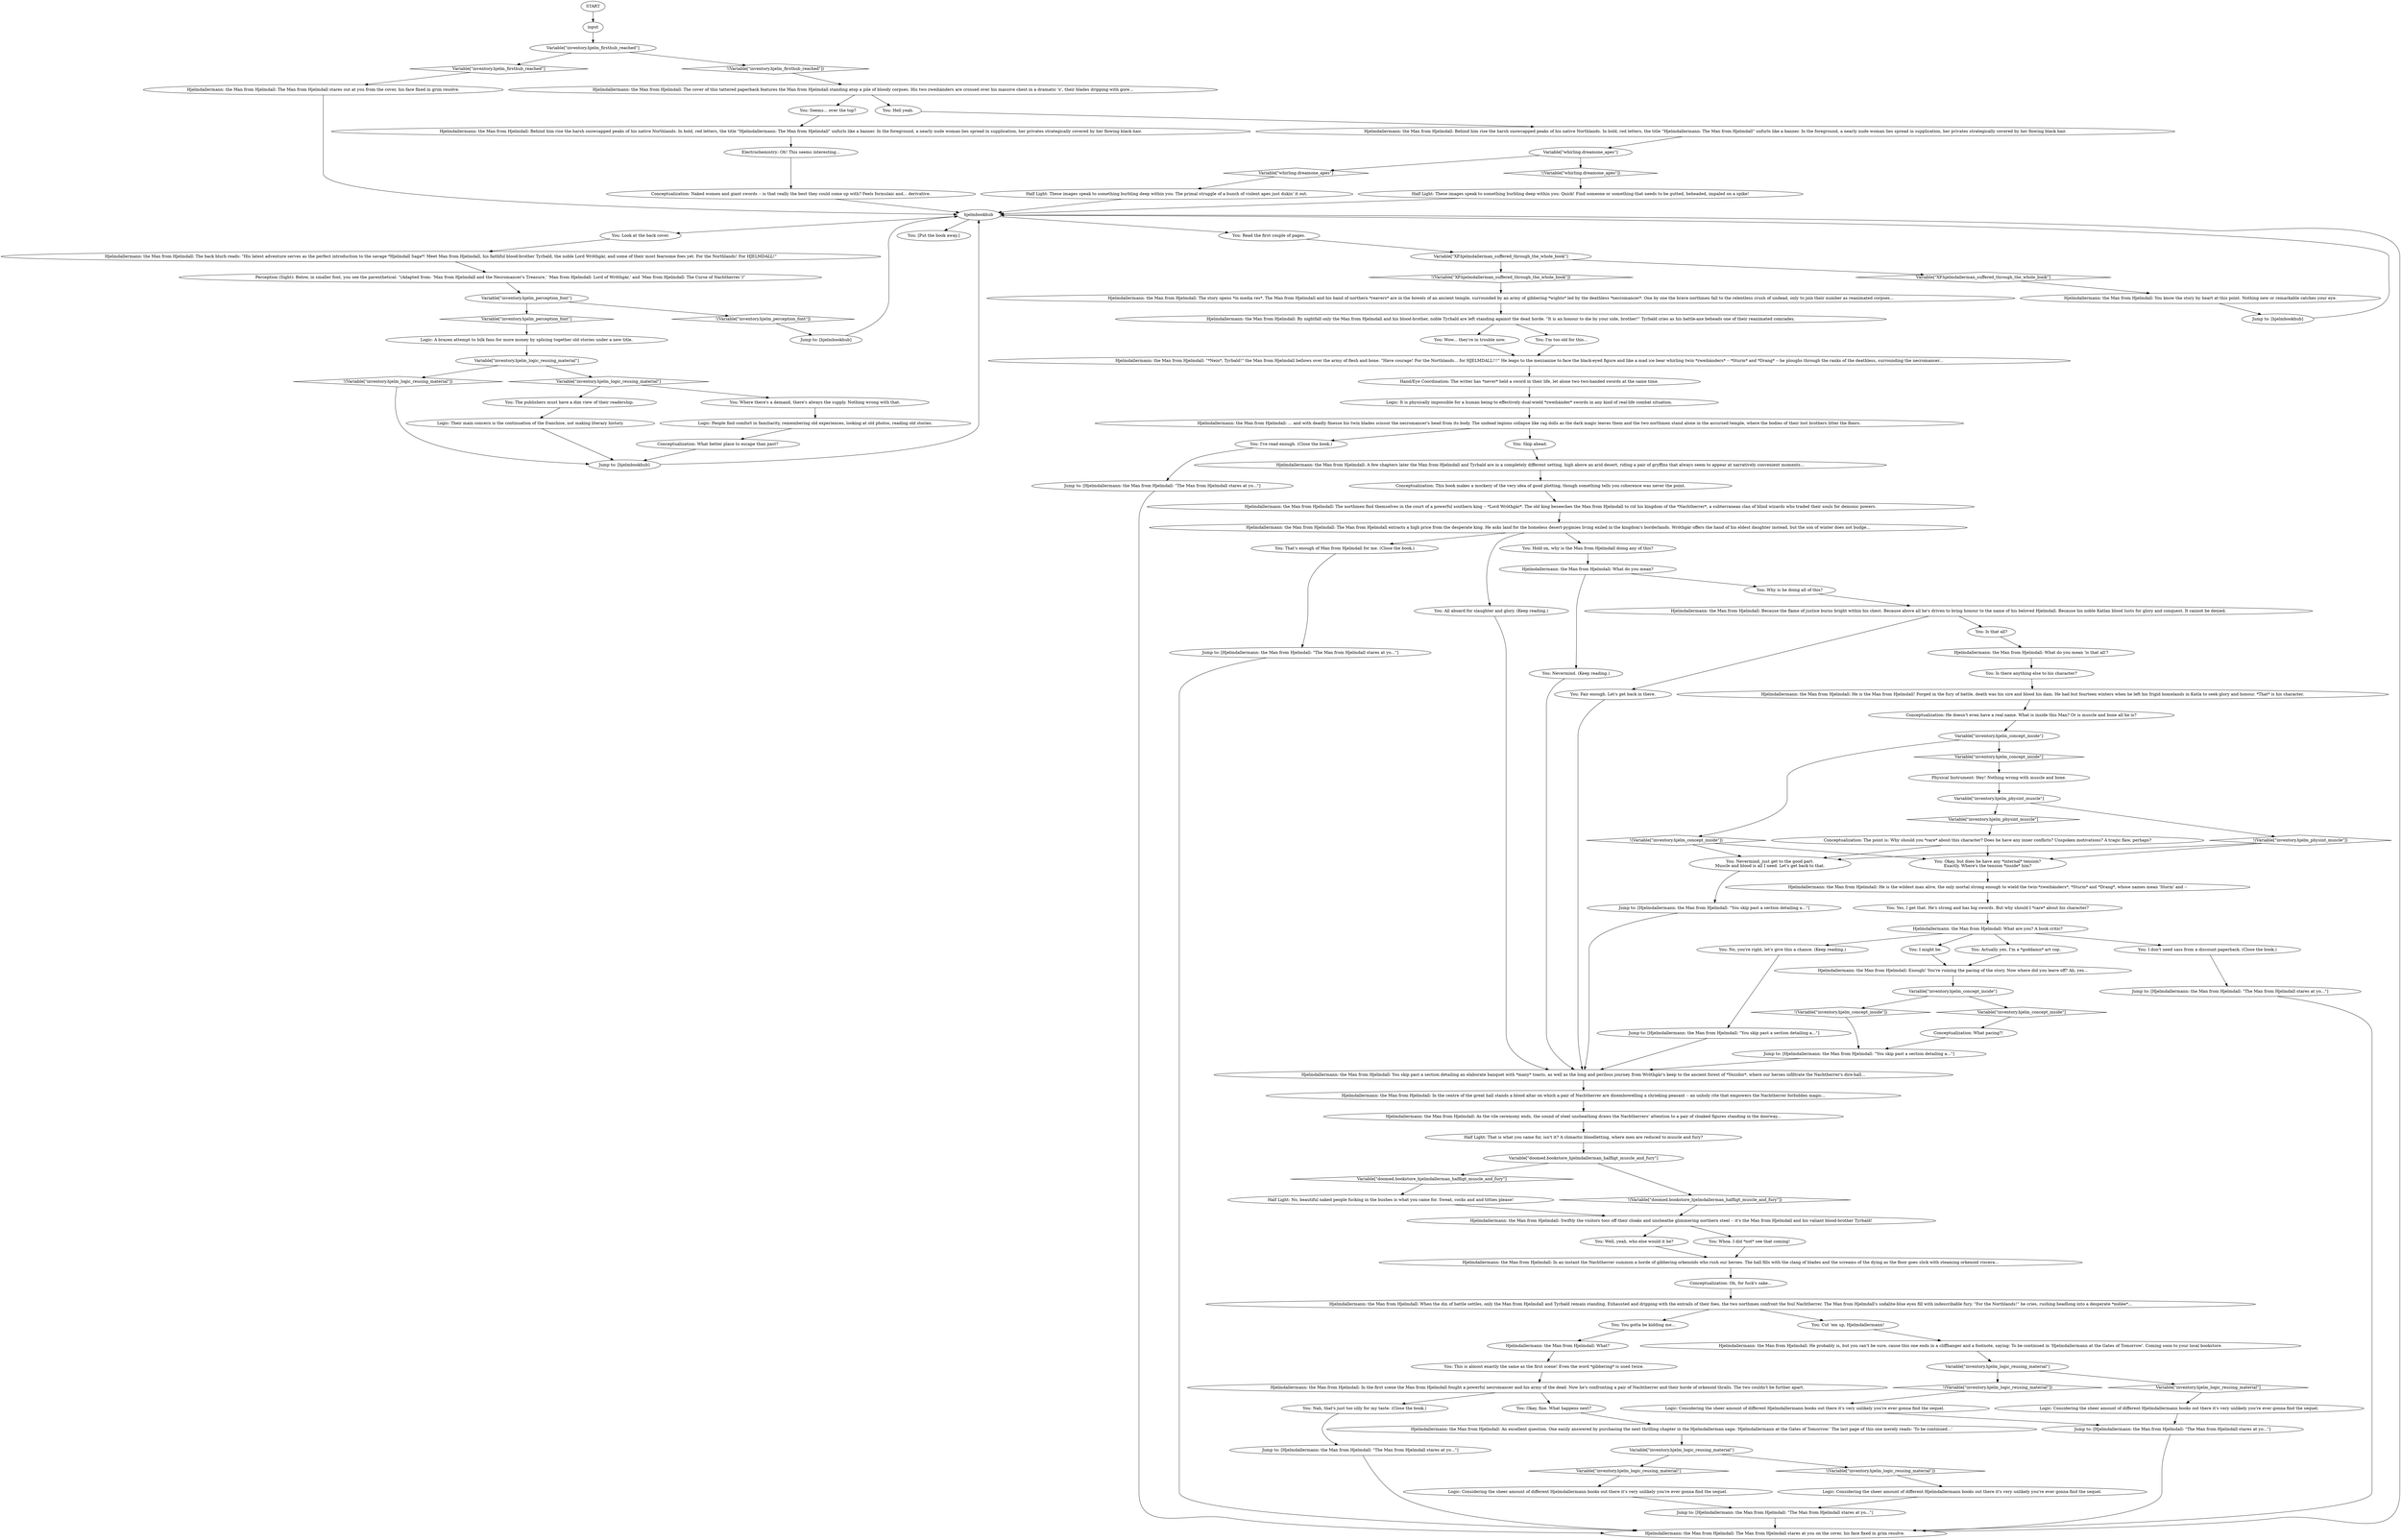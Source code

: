# INVENTORY / HJELMDALLERMANN
# Hjelmdallermann: the Man from Hjelmdall. A latter introductory book for beginners.
# ==================================================
digraph G {
	  0 [label="START"];
	  1 [label="input"];
	  2 [label="Logic: Considering the sheer amount of different Hjelmdallermann books out there it's very unlikely you're ever gonna find the sequel."];
	  3 [label="Logic: Considering the sheer amount of different Hjelmdallermann books out there it's very unlikely you're ever gonna find the sequel."];
	  4 [label="Hjelmdallermann: the Man from Hjelmdall: In the first scene the Man from Hjelmdall fought a powerful necromancer and his army of the dead. Now he's confronting a pair of Nachtherrer and their horde of orkenoid thralls. The two couldn't be further apart."];
	  5 [label="Variable[\"inventory.hjelm_concept_inside\"]"];
	  6 [label="Variable[\"inventory.hjelm_concept_inside\"]", shape=diamond];
	  7 [label="!(Variable[\"inventory.hjelm_concept_inside\"])", shape=diamond];
	  8 [label="Jump to: [Hjelmdallermann: the Man from Hjelmdall: \"You skip past a section detailing a...\"]"];
	  9 [label="You: Look at the back cover."];
	  10 [label="Jump to: [Hjelmdallermann: the Man from Hjelmdall: \"The Man from Hjelmdall stares at yo...\"]"];
	  11 [label="Half Light: These images speak to something burbling deep within you: The primal struggle of a bunch of violent apes just dukin' it out."];
	  12 [label="Half Light: That is what you came for, isn't it? A climactic bloodletting, where men are reduced to muscle and fury?"];
	  13 [label="Hjelmdallermann: the Man from Hjelmdall: A few chapters later the Man from Hjelmdall and Tyrbald are in a completely different setting, high above an arid desert, riding a pair of gryffins that always seem to appear at narratively convenient moments..."];
	  14 [label="Hjelmdallermann: the Man from Hjelmdall: He is the Man from Hjelmdall! Forged in the fury of battle, death was his sire and blood his dam. He had but fourteen winters when he left his frigid homelands in Katla to seek glory and honour. *That* is his character."];
	  15 [label="You: Okay, but does he have any *internal* tension?\nExactly. Where's the tension *inside* him?"];
	  16 [label="Hjelmdallermann: the Man from Hjelmdall: You skip past a section detailing an elaborate banquet with *many* toasts, as well as the long and perilous journey from Wrôthgär's keep to the ancient forest of *Yezzdor*, where our heroes infiltrate the Nachtherrer's dire-hall..."];
	  17 [label="You: Wow... they're in trouble now."];
	  18 [label="Hjelmdallermann: the Man from Hjelmdall: The Man from Hjelmdall stares out at you from the cover, his face fixed in grim resolve."];
	  19 [label="Jump to: [Hjelmdallermann: the Man from Hjelmdall: \"The Man from Hjelmdall stares at yo...\"]"];
	  20 [label="Jump to: [Hjelmdallermann: the Man from Hjelmdall: \"You skip past a section detailing a...\"]"];
	  21 [label="Hjelmdallermann: the Man from Hjelmdall: By nightfall only the Man from Hjelmdall and his blood-brother, noble Tyrbald are left standing against the dead horde. \"It is an honour to die by your side, brother!\" Tyrbald cries as his battle-axe beheads one of their reanimated comrades."];
	  22 [label="You: I'm too old for this..."];
	  23 [label="You: All aboard for slaughter and glory. (Keep reading.)"];
	  24 [label="Hand/Eye Coordination: The writer has *never* held a sword in their life, let alone two two-handed swords at the same time."];
	  25 [label="Logic: Considering the sheer amount of different Hjelmdallermann books out there it's very unlikely you're ever gonna find the sequel."];
	  26 [label="Hjelmdallermann: the Man from Hjelmdall: The cover of this tattered paperback features the Man from Hjelmdall standing atop a pile of bloody corpses. His two zweihänders are crossed over his massive chest in a dramatic 'x', their blades dripping with gore..."];
	  27 [label="You: Skip ahead."];
	  28 [label="You: Hold on, why is the Man from Hjelmdall doing any of this?"];
	  29 [label="Hjelmdallermann: the Man from Hjelmdall: He is the wildest man alive, the only mortal strong enough to wield the twin-*zweihänders*, *Sturm* and *Drang*, whose names mean 'Storm' and --"];
	  30 [label="You: I don't need sass from a discount paperback. (Close the book.)"];
	  31 [label="Hjelmdallermann: the Man from Hjelmdall: When the din of battle settles, only the Man from Hjelmdall and Tyrbald remain standing. Exhausted and dripping with the entrails of their foes, the two northmen confront the foul Nachtherrer. The Man from Hjelmdall's sodalite-blue eyes fill with indescribable fury. \"For the Northlands!\" he cries, rushing headlong into a desperate *mêlée*..."];
	  32 [label="Variable[\"inventory.hjelm_perception_font\"]"];
	  33 [label="Variable[\"inventory.hjelm_perception_font\"]", shape=diamond];
	  34 [label="!(Variable[\"inventory.hjelm_perception_font\"])", shape=diamond];
	  35 [label="Hjelmdallermann: the Man from Hjelmdall: An excellent question. One easily answered by purchasing the next thrilling chapter in the Hjelmdallerman saga: 'Hjelmdallermann at the Gates of Tomorrow.' The last page of this one merely reads: 'To be continued...'"];
	  36 [label="You: No, you're right, let's give this a chance. (Keep reading.)"];
	  37 [label="You: Well, yeah, who else would it be?"];
	  38 [label="Hjelmdallermann: the Man from Hjelmdall: In an instant the Nachtherrer summon a horde of gibbering orkenoids who rush our heroes. The hall fills with the clang of blades and the screams of the dying as the floor goes slick with steaming orkenoid viscera..."];
	  39 [label="Conceptualization: Naked women and giant swords -- is that really the best they could come up with? Feels formulaic and... derivative."];
	  40 [label="Hjelmdallermann: the Man from Hjelmdall: Enough! You're ruining the pacing of the story. Now where did you leave off? Ah, yes..."];
	  41 [label="Jump to: [Hjelmdallermann: the Man from Hjelmdall: \"The Man from Hjelmdall stares at yo...\"]"];
	  42 [label="Hjelmdallermann: the Man from Hjelmdall: You know the story by heart at this point. Nothing new or remarkable catches your eye."];
	  43 [label="Hjelmdallermann: the Man from Hjelmdall: Because the flame of justice burns bright within his chest. Because above all he's driven to bring honour to the name of his beloved Hjelmdall. Because his noble Katlan blood lusts for glory and conquest. It cannot be denied."];
	  44 [label="You: Yes, I get that. He's strong and has big swords. But why should I *care* about his character?"];
	  45 [label="Jump to: [Hjelmdallermann: the Man from Hjelmdall: \"The Man from Hjelmdall stares at yo...\"]"];
	  46 [label="Conceptualization: What better place to escape than past?"];
	  47 [label="You: The publishers must have a dim view of their readership."];
	  48 [label="Variable[\"inventory.hjelm_logic_reusing_material\"]"];
	  49 [label="Variable[\"inventory.hjelm_logic_reusing_material\"]", shape=diamond];
	  50 [label="!(Variable[\"inventory.hjelm_logic_reusing_material\"])", shape=diamond];
	  51 [label="Logic: A brazen attempt to bilk fans for more money by splicing together old stories under a new title."];
	  52 [label="You: That's enough of Man from Hjelmdall for me. (Close the book.)"];
	  53 [label="Variable[\"inventory.hjelm_logic_reusing_material\"]"];
	  54 [label="Variable[\"inventory.hjelm_logic_reusing_material\"]", shape=diamond];
	  55 [label="!(Variable[\"inventory.hjelm_logic_reusing_material\"])", shape=diamond];
	  56 [label="Logic: Considering the sheer amount of different Hjelmdallermann books out there it's very unlikely you're ever gonna find the sequel."];
	  57 [label="Jump to: [Hjelmdallermann: the Man from Hjelmdall: \"You skip past a section detailing a...\"]"];
	  58 [label="You: Hell yeah."];
	  59 [label="You: Seems... over the top?"];
	  60 [label="You: Whoa. I did *not* see that coming!"];
	  61 [label="Variable[\"whirling.dreamone_apes\"]"];
	  62 [label="Variable[\"whirling.dreamone_apes\"]", shape=diamond];
	  63 [label="!(Variable[\"whirling.dreamone_apes\"])", shape=diamond];
	  64 [label="Variable[\"inventory.hjelm_physint_muscle\"]"];
	  65 [label="Variable[\"inventory.hjelm_physint_muscle\"]", shape=diamond];
	  66 [label="!(Variable[\"inventory.hjelm_physint_muscle\"])", shape=diamond];
	  67 [label="Perception (Sight): Below, in smaller font, you see the parenthetical: \"(Adapted from: 'Man from Hjelmdall and the Necromancer's Treasure,' 'Man from Hjelmdall: Lord of Wrôthgär,' and 'Man from Hjelmdall: The Curse of Nachtherrer.')\""];
	  68 [label="Hjelmdallermann: the Man from Hjelmdall: He probably is, but you can't be sure, cause this one ends in a cliffhanger and a footnote, saying: To be continued in 'Hjelmdallermann at the Gates of Tomorrow'. Coming soon to your local bookstore."];
	  69 [label="Variable[\"inventory.hjelm_logic_reusing_material\"]"];
	  70 [label="Variable[\"inventory.hjelm_logic_reusing_material\"]", shape=diamond];
	  71 [label="!(Variable[\"inventory.hjelm_logic_reusing_material\"])", shape=diamond];
	  72 [label="hjelmbookhub"];
	  74 [label="Hjelmdallermann: the Man from Hjelmdall: What do you mean?"];
	  75 [label="You: Nevermind. (Keep reading.)"];
	  76 [label="Hjelmdallermann: the Man from Hjelmdall: In the centre of the great hall stands a blood altar on which a pair of Nachtherrer are disembowelling a shrieking peasant -- an unholy rite that empowers the Nachtherrer forbidden magic..."];
	  77 [label="Jump to: [Hjelmdallermann: the Man from Hjelmdall: \"The Man from Hjelmdall stares at yo...\"]"];
	  78 [label="Jump to: [hjelmbookhub]"];
	  79 [label="Variable[\"doomed.bookstore_hjelmdallerman_halfligt_muscle_and_fury\"]"];
	  80 [label="Variable[\"doomed.bookstore_hjelmdallerman_halfligt_muscle_and_fury\"]", shape=diamond];
	  81 [label="!(Variable[\"doomed.bookstore_hjelmdallerman_halfligt_muscle_and_fury\"])", shape=diamond];
	  82 [label="You: Read the first couple of pages."];
	  83 [label="You: Fair enough. Let's get back in there."];
	  84 [label="Conceptualization: What pacing?!"];
	  85 [label="Jump to: [hjelmbookhub]"];
	  86 [label="Hjelmdallermann: the Man from Hjelmdall: The Man from Hjelmdall stares at you on the cover, his face fixed in grim resolve."];
	  87 [label="Hjelmdallermann: the Man from Hjelmdall: What?"];
	  88 [label="Physical Instrument: Hey! Nothing wrong with muscle and bone."];
	  89 [label="Conceptualization: The point is: Why should you *care* about this character? Does he have any inner conflicts? Unspoken motivations? A tragic flaw, perhaps?"];
	  90 [label="Variable[\"inventory.hjelm_firsthub_reached\"]"];
	  91 [label="Variable[\"inventory.hjelm_firsthub_reached\"]", shape=diamond];
	  92 [label="!(Variable[\"inventory.hjelm_firsthub_reached\"])", shape=diamond];
	  93 [label="Logic: It is physically impossible for a human being to effectively dual-wield *zweihänder* swords in any kind of real-life combat situation."];
	  94 [label="Half Light: No, beautiful naked people fucking in the bushes is what you came for. Sweat, cocks and and titties please!"];
	  95 [label="Hjelmdallermann: the Man from Hjelmdall: ... and with deadly finesse his twin blades scissor the necromancer's head from its body. The undead legions collapse like rag dolls as the dark magic leaves them and the two northmen stand alone in the accursed temple, where the bodies of their lost brothers litter the floors."];
	  96 [label="You: Is there anything else to his character?"];
	  97 [label="You: Nah, that's just too silly for my taste. (Close the book.)"];
	  98 [label="Jump to: [Hjelmdallermann: the Man from Hjelmdall: \"The Man from Hjelmdall stares at yo...\"]"];
	  99 [label="Hjelmdallermann: the Man from Hjelmdall: The Man from Hjelmdall extracts a high price from the desperate king. He asks land for the homeless desert-pygmies living exiled in the kingdom's borderlands. Wrôthgär offers the hand of his eldest daughter instead, but the son of winter does not budge..."];
	  100 [label="You: You gotta be kidding me..."];
	  101 [label="Conceptualization: He doesn't even have a real name. What is inside this Man? Or is muscle and bone all he is?"];
	  102 [label="Electrochemistry: Oh! This seems interesting..."];
	  103 [label="Jump to: [hjelmbookhub]"];
	  104 [label="You: [Put the book away.]"];
	  105 [label="Logic: Their main concern is the continuation of the franchise, not making literary history."];
	  106 [label="Hjelmdallermann: the Man from Hjelmdall: As the vile ceremony ends, the sound of steel unsheathing draws the Nachtherrers' attention to a pair of cloaked figures standing in the doorway..."];
	  107 [label="Hjelmdallermann: the Man from Hjelmdall: The northmen find themselves in the court of a powerful southern king -- *Lord Wrôthgär*. The old king beseeches the Man from Hjelmdall to rid his kingdom of the *Nachtherrer*, a subterranean clan of blind wizards who traded their souls for demonic powers."];
	  108 [label="Hjelmdallermann: the Man from Hjelmdall: What are you? A book critic?"];
	  109 [label="You: Actually yes, I'm a *goddamn* art cop."];
	  110 [label="Hjelmdallermann: the Man from Hjelmdall: \"*Nein*, Tyrbald!\" the Man from Hjelmdall bellows over the army of flesh and bone. \"Have courage! For the Northlands... for HJELMDALL!!!\" He leaps to the mezzanine to face the black-eyed figure and like a mad ice bear whirling twin *zweihänders* -- *Sturm* and *Drang* -- he ploughs through the ranks of the deathless, surrounding the necromancer..."];
	  111 [label="You: Nevermind, just get to the good part.\nMuscle and blood is all I need. Let's get back to that."];
	  112 [label="Hjelmdallermann: the Man from Hjelmdall: The story opens *in media res*. The Man from Hjelmdall and his band of northern *reavers* are in the bowels of an ancient temple, surrounded by an army of gibbering *wights* led by the deathless *necromancer*. One by one the brave northmen fall to the relentless crush of undead, only to join their number as reanimated corpses..."];
	  113 [label="Logic: People find comfort in familiarity, remembering old experiences, looking at old photos, reading old stories."];
	  114 [label="You: I've read enough. (Close the book.)"];
	  115 [label="Variable[\"inventory.hjelm_concept_inside\"]"];
	  116 [label="Variable[\"inventory.hjelm_concept_inside\"]", shape=diamond];
	  117 [label="!(Variable[\"inventory.hjelm_concept_inside\"])", shape=diamond];
	  118 [label="Hjelmdallermann: the Man from Hjelmdall: Behind him rise the harsh snowcapped peaks of his native Northlands. In bold, red letters, the title \"Hjelmdallermann: The Man from Hjelmdall\" unfurls like a banner. In the foreground, a nearly nude woman lies spread in supplication, her privates strategically covered by her flowing black hair."];
	  119 [label="You: Where there's a demand, there's always the supply. Nothing wrong with that."];
	  120 [label="You: Why is he doing all of this?"];
	  121 [label="You: Is that all?"];
	  122 [label="Hjelmdallermann: the Man from Hjelmdall: What do you mean 'is that all'?"];
	  123 [label="You: I might be."];
	  124 [label="Variable[\"XP.hjelmdallerman_suffered_through_the_whole_book\"]"];
	  125 [label="Variable[\"XP.hjelmdallerman_suffered_through_the_whole_book\"]", shape=diamond];
	  126 [label="!(Variable[\"XP.hjelmdallerman_suffered_through_the_whole_book\"])", shape=diamond];
	  127 [label="Hjelmdallermann: the Man from Hjelmdall: The back blurb reads: \"His latest adventure serves as the perfect introduction to the savage *Hjelmdall Saga*! Meet Man from Hjelmdall, his faithful blood-brother Tyrbald, the noble Lord Wrôthgär, and some of their most fearsome foes yet. For the Northlands! For HJELMDALL!\""];
	  128 [label="Hjelmdallermann: the Man from Hjelmdall: Behind him rise the harsh snowcapped peaks of his native Northlands. In bold, red letters, the title \"Hjelmdallermann: The Man from Hjelmdall\" unfurls like a banner. In the foreground, a nearly nude woman lies spread in supplication, her privates strategically covered by her flowing black hair."];
	  129 [label="You: Cut 'em up, Hjelmdallermann!"];
	  130 [label="You: Okay, fine. What happens next?"];
	  131 [label="Conceptualization: This book makes a mockery of the very idea of good plotting, though something tells you coherence was never the point."];
	  132 [label="Hjelmdallermann: the Man from Hjelmdall: Swiftly the visitors toss off their cloaks and unsheathe glimmering northern steel -- it's the Man from Hjelmdall and his valiant blood-brother Tyrbald!"];
	  133 [label="You: This is almost exactly the same as the first scene! Even the word *gibbering* is used twice."];
	  134 [label="Half Light: These images speak to something burbling deep within you: Quick! Find someone or something that needs to be gutted, beheaded, impaled on a spike!"];
	  135 [label="Conceptualization: Oh, for fuck's sake..."];
	  0 -> 1
	  1 -> 90
	  2 -> 19
	  3 -> 19
	  4 -> 97
	  4 -> 130
	  5 -> 6
	  5 -> 7
	  6 -> 88
	  7 -> 111
	  7 -> 15
	  8 -> 16
	  9 -> 127
	  10 -> 86
	  11 -> 72
	  12 -> 79
	  13 -> 131
	  14 -> 101
	  15 -> 29
	  16 -> 76
	  17 -> 110
	  18 -> 72
	  19 -> 86
	  20 -> 16
	  21 -> 17
	  21 -> 22
	  22 -> 110
	  23 -> 16
	  24 -> 93
	  25 -> 98
	  26 -> 58
	  26 -> 59
	  27 -> 13
	  28 -> 74
	  29 -> 44
	  30 -> 45
	  31 -> 129
	  31 -> 100
	  32 -> 33
	  32 -> 34
	  33 -> 51
	  34 -> 85
	  35 -> 53
	  36 -> 57
	  37 -> 38
	  38 -> 135
	  39 -> 72
	  40 -> 115
	  41 -> 86
	  42 -> 103
	  43 -> 121
	  43 -> 83
	  44 -> 108
	  45 -> 86
	  46 -> 78
	  47 -> 105
	  48 -> 49
	  48 -> 50
	  49 -> 119
	  49 -> 47
	  50 -> 78
	  51 -> 48
	  52 -> 41
	  53 -> 54
	  53 -> 55
	  54 -> 3
	  55 -> 2
	  56 -> 98
	  57 -> 16
	  58 -> 128
	  59 -> 118
	  60 -> 38
	  61 -> 62
	  61 -> 63
	  62 -> 11
	  63 -> 134
	  64 -> 65
	  64 -> 66
	  65 -> 89
	  66 -> 111
	  66 -> 15
	  67 -> 32
	  68 -> 69
	  69 -> 70
	  69 -> 71
	  70 -> 56
	  71 -> 25
	  72 -> 104
	  72 -> 9
	  72 -> 82
	  74 -> 120
	  74 -> 75
	  75 -> 16
	  76 -> 106
	  77 -> 86
	  78 -> 72
	  79 -> 80
	  79 -> 81
	  80 -> 94
	  81 -> 132
	  82 -> 124
	  83 -> 16
	  84 -> 8
	  85 -> 72
	  86 -> 72
	  87 -> 133
	  88 -> 64
	  89 -> 111
	  89 -> 15
	  90 -> 91
	  90 -> 92
	  91 -> 18
	  92 -> 26
	  93 -> 95
	  94 -> 132
	  95 -> 114
	  95 -> 27
	  96 -> 14
	  97 -> 77
	  98 -> 86
	  99 -> 28
	  99 -> 52
	  99 -> 23
	  100 -> 87
	  101 -> 5
	  102 -> 39
	  103 -> 72
	  105 -> 78
	  106 -> 12
	  107 -> 99
	  108 -> 123
	  108 -> 36
	  108 -> 109
	  108 -> 30
	  109 -> 40
	  110 -> 24
	  111 -> 20
	  112 -> 21
	  113 -> 46
	  114 -> 10
	  115 -> 116
	  115 -> 117
	  116 -> 84
	  117 -> 8
	  118 -> 102
	  119 -> 113
	  120 -> 43
	  121 -> 122
	  122 -> 96
	  123 -> 40
	  124 -> 125
	  124 -> 126
	  125 -> 42
	  126 -> 112
	  127 -> 67
	  128 -> 61
	  129 -> 68
	  130 -> 35
	  131 -> 107
	  132 -> 60
	  132 -> 37
	  133 -> 4
	  134 -> 72
	  135 -> 31
}

